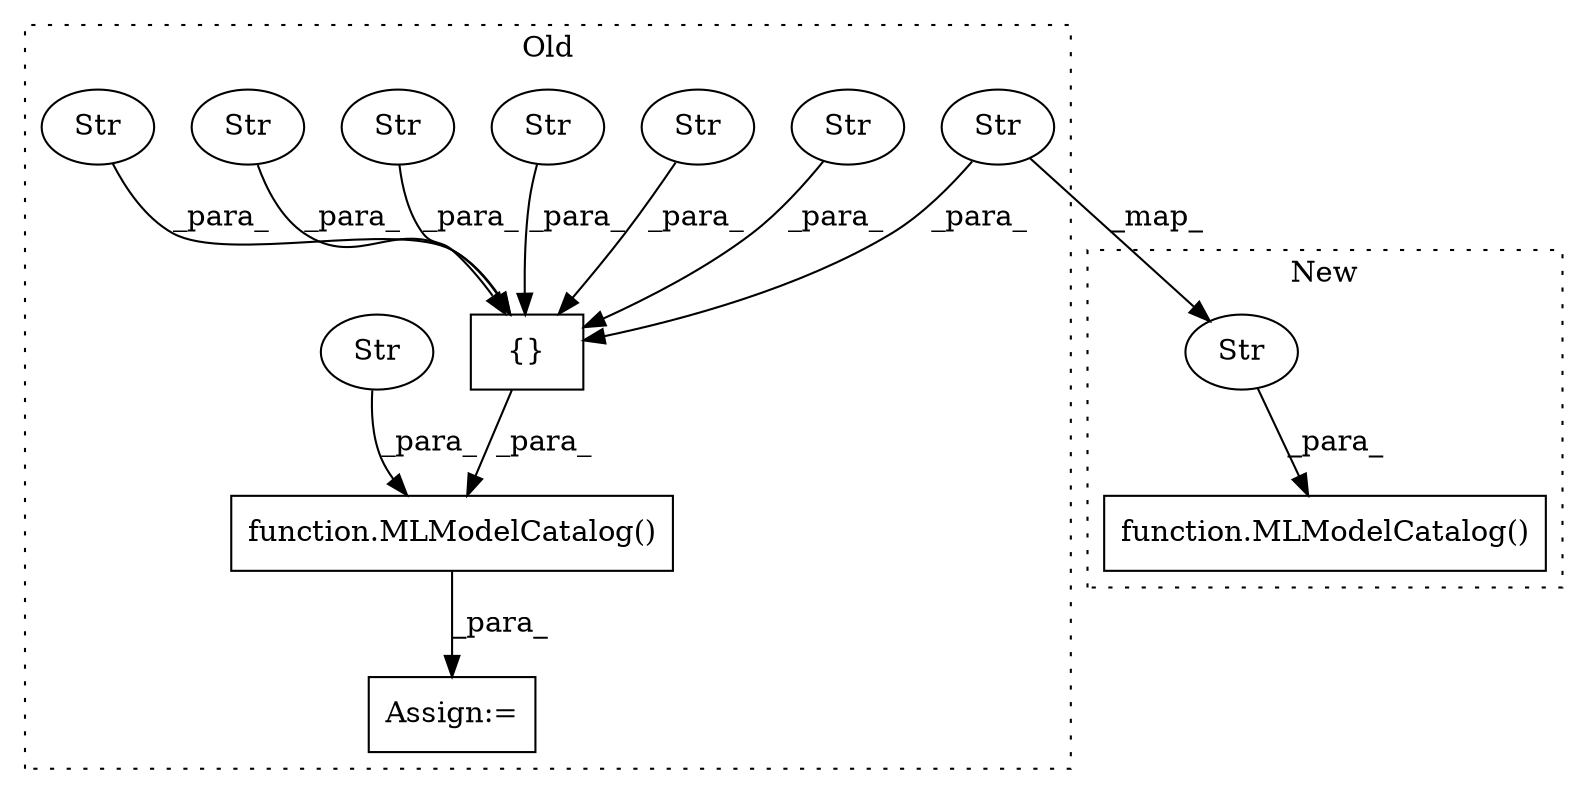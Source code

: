 digraph G {
subgraph cluster0 {
1 [label="{}" a="59" s="1134,1336" l="10,0" shape="box"];
3 [label="Str" a="66" s="1297" l="10" shape="ellipse"];
4 [label="Str" a="66" s="1317" l="19" shape="ellipse"];
5 [label="Str" a="66" s="1211" l="18" shape="ellipse"];
6 [label="Str" a="66" s="1239" l="26" shape="ellipse"];
7 [label="Str" a="66" s="1275" l="12" shape="ellipse"];
8 [label="Str" a="66" s="1173" l="28" shape="ellipse"];
9 [label="Str" a="66" s="1144" l="19" shape="ellipse"];
11 [label="function.MLModelCatalog()" a="75" s="1364,1421" l="15,1" shape="box"];
12 [label="Str" a="66" s="1385" l="5" shape="ellipse"];
13 [label="Assign:=" a="68" s="1361" l="3" shape="box"];
label = "Old";
style="dotted";
}
subgraph cluster1 {
2 [label="function.MLModelCatalog()" a="75" s="1087,1134" l="15,1" shape="box"];
10 [label="Str" a="66" s="1108" l="5" shape="ellipse"];
label = "New";
style="dotted";
}
1 -> 11 [label="_para_"];
3 -> 1 [label="_para_"];
4 -> 1 [label="_para_"];
5 -> 1 [label="_para_"];
6 -> 1 [label="_para_"];
7 -> 1 [label="_para_"];
8 -> 1 [label="_para_"];
9 -> 10 [label="_map_"];
9 -> 1 [label="_para_"];
10 -> 2 [label="_para_"];
11 -> 13 [label="_para_"];
12 -> 11 [label="_para_"];
}